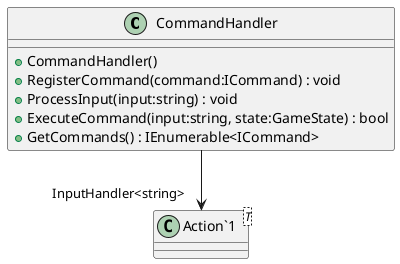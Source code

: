 @startuml
class CommandHandler {
    + CommandHandler()
    + RegisterCommand(command:ICommand) : void
    + ProcessInput(input:string) : void
    + ExecuteCommand(input:string, state:GameState) : bool
    + GetCommands() : IEnumerable<ICommand>
}
class "Action`1"<T> {
}
CommandHandler --> "InputHandler<string>" "Action`1"
@enduml
